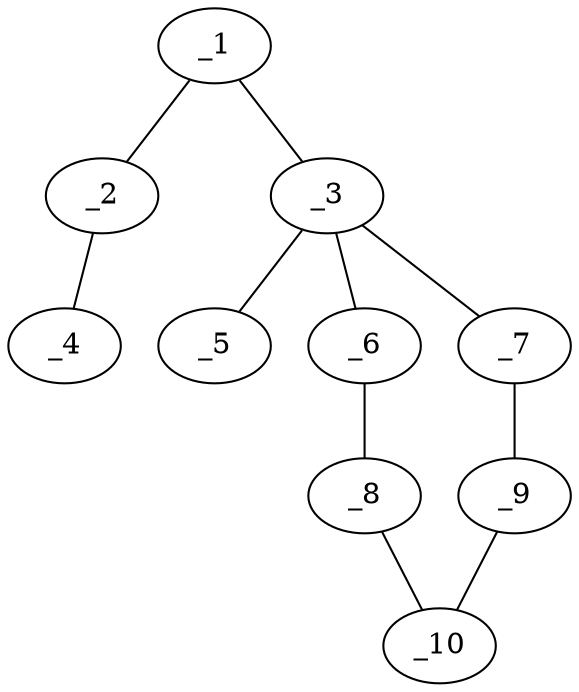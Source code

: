 graph molid311941 {
	_1	 [charge=0,
		chem=1,
		symbol="C  ",
		x="3.5",
		y=1];
	_2	 [charge=0,
		chem=5,
		symbol="S  ",
		x="2.5",
		y=1];
	_1 -- _2	 [valence=1];
	_3	 [charge=0,
		chem=1,
		symbol="C  ",
		x=4,
		y="0.134"];
	_1 -- _3	 [valence=1];
	_4	 [charge=0,
		chem=1,
		symbol="C  ",
		x=2,
		y="1.866"];
	_2 -- _4	 [valence=1];
	_5	 [charge=0,
		chem=2,
		symbol="O  ",
		x="4.5",
		y=1];
	_3 -- _5	 [valence=1];
	_6	 [charge=0,
		chem=1,
		symbol="C  ",
		x="3.134",
		y="-0.366"];
	_3 -- _6	 [valence=1];
	_7	 [charge=0,
		chem=1,
		symbol="C  ",
		x="4.866",
		y="-0.366"];
	_3 -- _7	 [valence=1];
	_8	 [charge=0,
		chem=1,
		symbol="C  ",
		x="3.134",
		y="-1.366"];
	_6 -- _8	 [valence=1];
	_9	 [charge=0,
		chem=1,
		symbol="C  ",
		x="4.866",
		y="-1.366"];
	_7 -- _9	 [valence=1];
	_10	 [charge=0,
		chem=1,
		symbol="C  ",
		x=4,
		y="-1.866"];
	_8 -- _10	 [valence=1];
	_9 -- _10	 [valence=1];
}
